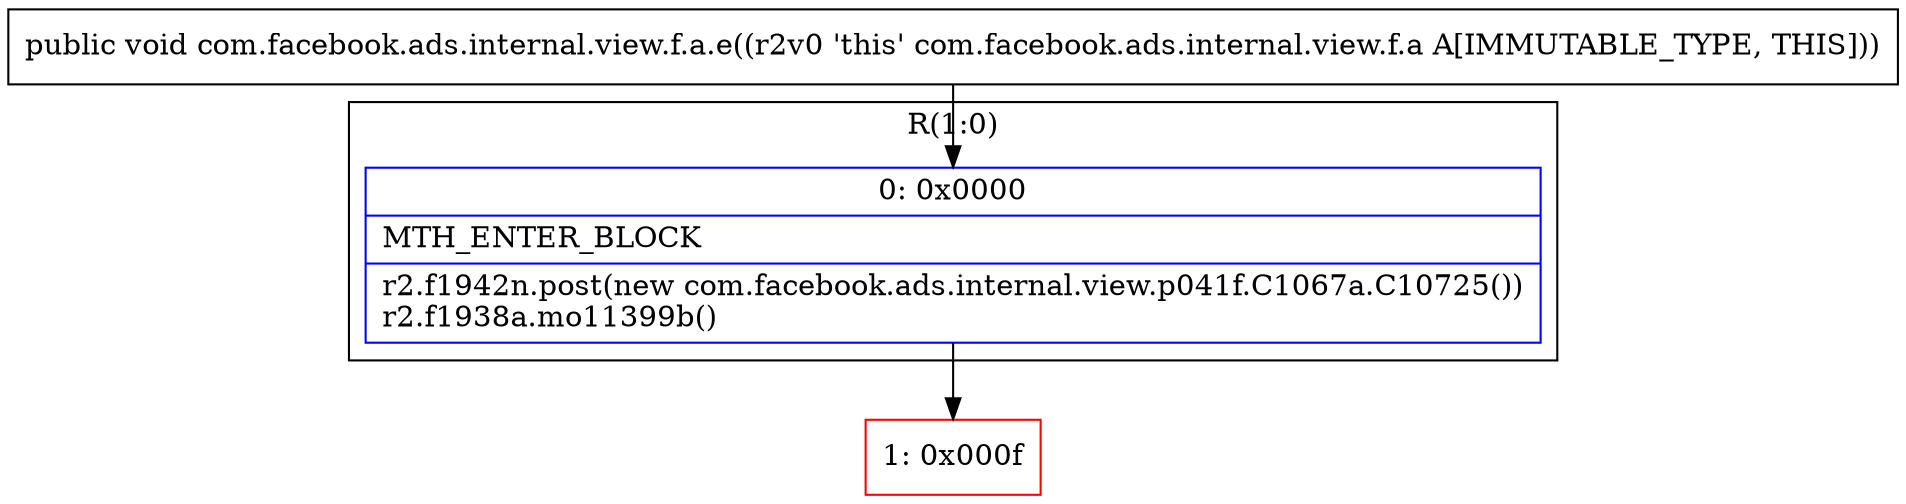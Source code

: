 digraph "CFG forcom.facebook.ads.internal.view.f.a.e()V" {
subgraph cluster_Region_1831123508 {
label = "R(1:0)";
node [shape=record,color=blue];
Node_0 [shape=record,label="{0\:\ 0x0000|MTH_ENTER_BLOCK\l|r2.f1942n.post(new com.facebook.ads.internal.view.p041f.C1067a.C10725())\lr2.f1938a.mo11399b()\l}"];
}
Node_1 [shape=record,color=red,label="{1\:\ 0x000f}"];
MethodNode[shape=record,label="{public void com.facebook.ads.internal.view.f.a.e((r2v0 'this' com.facebook.ads.internal.view.f.a A[IMMUTABLE_TYPE, THIS])) }"];
MethodNode -> Node_0;
Node_0 -> Node_1;
}

